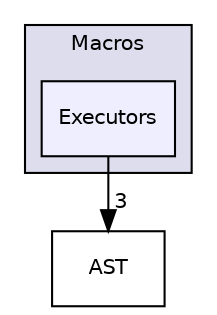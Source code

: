 digraph "C:/Users/folae/Documents/Code/Big-Projects/ArkScript/Ark/include/Ark/Compiler/Macros/Executors" {
  compound=true
  node [ fontsize="10", fontname="Helvetica"];
  edge [ labelfontsize="10", labelfontname="Helvetica"];
  subgraph clusterdir_54ed949f9e2ebe39c7d7ae9210877b49 {
    graph [ bgcolor="#ddddee", pencolor="black", label="Macros" fontname="Helvetica", fontsize="10", URL="dir_54ed949f9e2ebe39c7d7ae9210877b49.html"]
  dir_1b1d215ac859be8e3351abc97240522b [shape=box, label="Executors", style="filled", fillcolor="#eeeeff", pencolor="black", URL="dir_1b1d215ac859be8e3351abc97240522b.html"];
  }
  dir_100d7a05404dd55ce1a106aad5a3b28c [shape=box label="AST" URL="dir_100d7a05404dd55ce1a106aad5a3b28c.html"];
  dir_1b1d215ac859be8e3351abc97240522b->dir_100d7a05404dd55ce1a106aad5a3b28c [headlabel="3", labeldistance=1.5 headhref="dir_000006_000004.html"];
}
